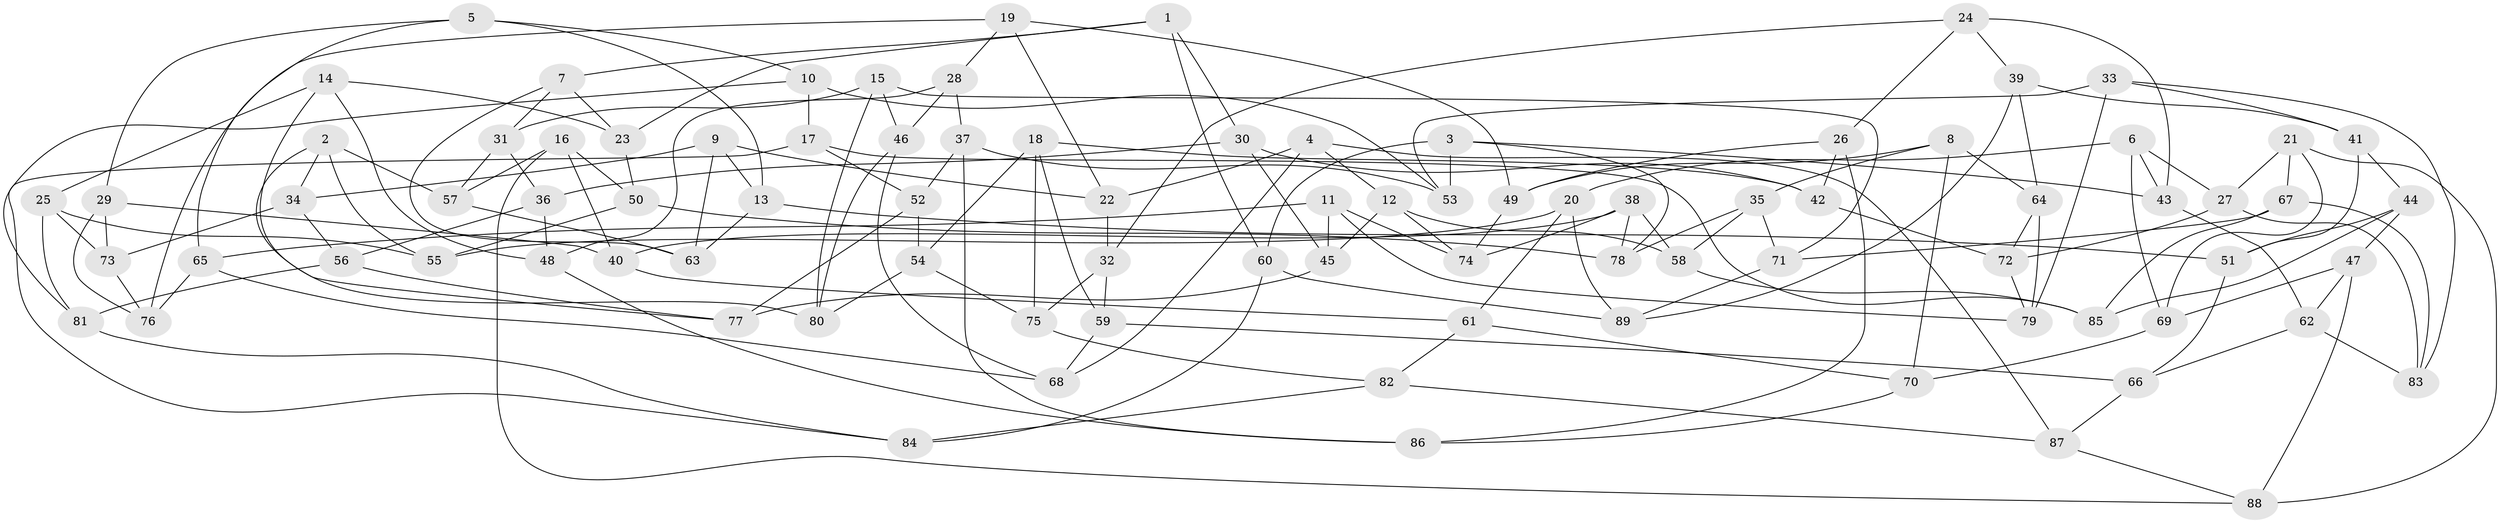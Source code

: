 // Generated by graph-tools (version 1.1) at 2025/02/03/09/25 03:02:56]
// undirected, 89 vertices, 178 edges
graph export_dot {
graph [start="1"]
  node [color=gray90,style=filled];
  1;
  2;
  3;
  4;
  5;
  6;
  7;
  8;
  9;
  10;
  11;
  12;
  13;
  14;
  15;
  16;
  17;
  18;
  19;
  20;
  21;
  22;
  23;
  24;
  25;
  26;
  27;
  28;
  29;
  30;
  31;
  32;
  33;
  34;
  35;
  36;
  37;
  38;
  39;
  40;
  41;
  42;
  43;
  44;
  45;
  46;
  47;
  48;
  49;
  50;
  51;
  52;
  53;
  54;
  55;
  56;
  57;
  58;
  59;
  60;
  61;
  62;
  63;
  64;
  65;
  66;
  67;
  68;
  69;
  70;
  71;
  72;
  73;
  74;
  75;
  76;
  77;
  78;
  79;
  80;
  81;
  82;
  83;
  84;
  85;
  86;
  87;
  88;
  89;
  1 -- 23;
  1 -- 60;
  1 -- 7;
  1 -- 30;
  2 -- 34;
  2 -- 77;
  2 -- 55;
  2 -- 57;
  3 -- 43;
  3 -- 53;
  3 -- 60;
  3 -- 78;
  4 -- 12;
  4 -- 87;
  4 -- 68;
  4 -- 22;
  5 -- 10;
  5 -- 29;
  5 -- 13;
  5 -- 65;
  6 -- 69;
  6 -- 43;
  6 -- 27;
  6 -- 20;
  7 -- 31;
  7 -- 23;
  7 -- 63;
  8 -- 64;
  8 -- 70;
  8 -- 35;
  8 -- 49;
  9 -- 22;
  9 -- 63;
  9 -- 13;
  9 -- 34;
  10 -- 17;
  10 -- 53;
  10 -- 81;
  11 -- 65;
  11 -- 45;
  11 -- 74;
  11 -- 79;
  12 -- 45;
  12 -- 74;
  12 -- 58;
  13 -- 51;
  13 -- 63;
  14 -- 25;
  14 -- 23;
  14 -- 80;
  14 -- 48;
  15 -- 80;
  15 -- 71;
  15 -- 31;
  15 -- 46;
  16 -- 40;
  16 -- 88;
  16 -- 50;
  16 -- 57;
  17 -- 85;
  17 -- 52;
  17 -- 84;
  18 -- 42;
  18 -- 75;
  18 -- 54;
  18 -- 59;
  19 -- 22;
  19 -- 49;
  19 -- 28;
  19 -- 76;
  20 -- 89;
  20 -- 61;
  20 -- 55;
  21 -- 67;
  21 -- 27;
  21 -- 88;
  21 -- 69;
  22 -- 32;
  23 -- 50;
  24 -- 43;
  24 -- 32;
  24 -- 39;
  24 -- 26;
  25 -- 55;
  25 -- 81;
  25 -- 73;
  26 -- 86;
  26 -- 49;
  26 -- 42;
  27 -- 83;
  27 -- 72;
  28 -- 37;
  28 -- 48;
  28 -- 46;
  29 -- 76;
  29 -- 73;
  29 -- 40;
  30 -- 42;
  30 -- 36;
  30 -- 45;
  31 -- 36;
  31 -- 57;
  32 -- 59;
  32 -- 75;
  33 -- 83;
  33 -- 53;
  33 -- 79;
  33 -- 41;
  34 -- 73;
  34 -- 56;
  35 -- 58;
  35 -- 71;
  35 -- 78;
  36 -- 48;
  36 -- 56;
  37 -- 86;
  37 -- 53;
  37 -- 52;
  38 -- 58;
  38 -- 74;
  38 -- 40;
  38 -- 78;
  39 -- 89;
  39 -- 41;
  39 -- 64;
  40 -- 61;
  41 -- 51;
  41 -- 44;
  42 -- 72;
  43 -- 62;
  44 -- 47;
  44 -- 85;
  44 -- 51;
  45 -- 77;
  46 -- 68;
  46 -- 80;
  47 -- 88;
  47 -- 62;
  47 -- 69;
  48 -- 86;
  49 -- 74;
  50 -- 78;
  50 -- 55;
  51 -- 66;
  52 -- 54;
  52 -- 77;
  54 -- 75;
  54 -- 80;
  56 -- 77;
  56 -- 81;
  57 -- 63;
  58 -- 85;
  59 -- 68;
  59 -- 66;
  60 -- 89;
  60 -- 84;
  61 -- 70;
  61 -- 82;
  62 -- 66;
  62 -- 83;
  64 -- 72;
  64 -- 79;
  65 -- 76;
  65 -- 68;
  66 -- 87;
  67 -- 71;
  67 -- 85;
  67 -- 83;
  69 -- 70;
  70 -- 86;
  71 -- 89;
  72 -- 79;
  73 -- 76;
  75 -- 82;
  81 -- 84;
  82 -- 87;
  82 -- 84;
  87 -- 88;
}
